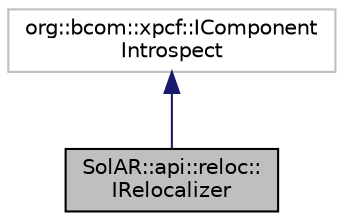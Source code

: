 digraph "SolAR::api::reloc::IRelocalizer"
{
 // LATEX_PDF_SIZE
  edge [fontname="Helvetica",fontsize="10",labelfontname="Helvetica",labelfontsize="10"];
  node [fontname="Helvetica",fontsize="10",shape=record];
  Node1 [label="SolAR::api::reloc::\lIRelocalizer",height=0.2,width=0.4,color="black", fillcolor="grey75", style="filled", fontcolor="black",tooltip="Returns a camera pose giving a frame. UUID: 3531a734-be88-11e8-a355-529269fb1459"];
  Node2 -> Node1 [dir="back",color="midnightblue",fontsize="10",style="solid",fontname="Helvetica"];
  Node2 [label="org::bcom::xpcf::IComponent\lIntrospect",height=0.2,width=0.4,color="grey75", fillcolor="white", style="filled",tooltip=" "];
}
